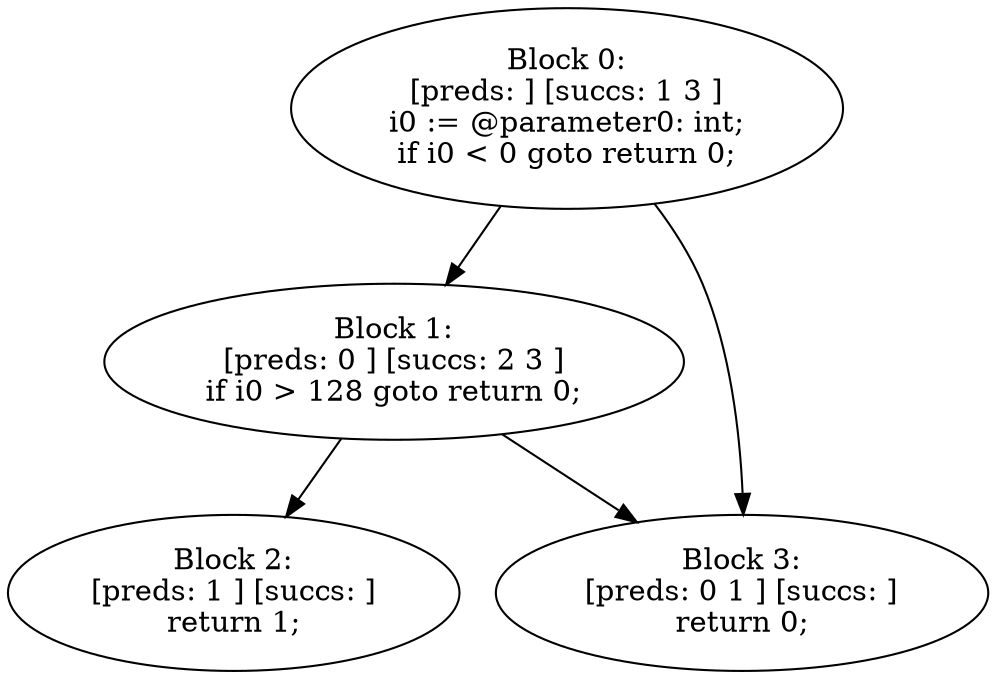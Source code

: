 digraph "unitGraph" {
    "Block 0:
[preds: ] [succs: 1 3 ]
i0 := @parameter0: int;
if i0 < 0 goto return 0;
"
    "Block 1:
[preds: 0 ] [succs: 2 3 ]
if i0 > 128 goto return 0;
"
    "Block 2:
[preds: 1 ] [succs: ]
return 1;
"
    "Block 3:
[preds: 0 1 ] [succs: ]
return 0;
"
    "Block 0:
[preds: ] [succs: 1 3 ]
i0 := @parameter0: int;
if i0 < 0 goto return 0;
"->"Block 1:
[preds: 0 ] [succs: 2 3 ]
if i0 > 128 goto return 0;
";
    "Block 0:
[preds: ] [succs: 1 3 ]
i0 := @parameter0: int;
if i0 < 0 goto return 0;
"->"Block 3:
[preds: 0 1 ] [succs: ]
return 0;
";
    "Block 1:
[preds: 0 ] [succs: 2 3 ]
if i0 > 128 goto return 0;
"->"Block 2:
[preds: 1 ] [succs: ]
return 1;
";
    "Block 1:
[preds: 0 ] [succs: 2 3 ]
if i0 > 128 goto return 0;
"->"Block 3:
[preds: 0 1 ] [succs: ]
return 0;
";
}

